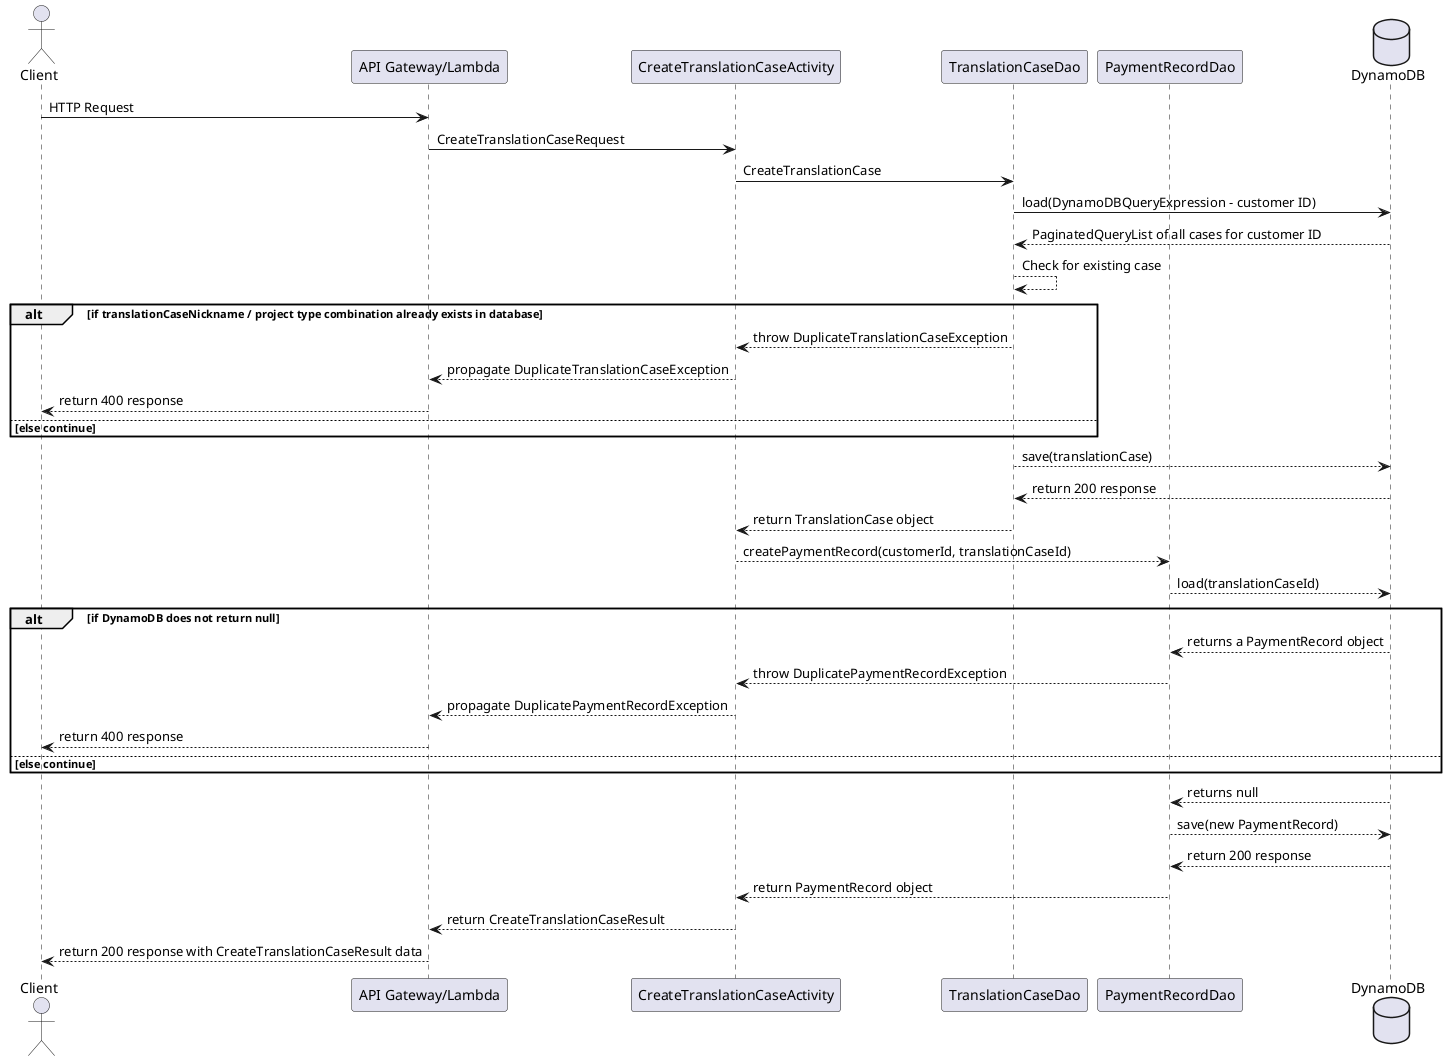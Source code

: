 @startuml

actor Client
participant "API Gateway/Lambda"
participant CreateTranslationCaseActivity
participant TranslationCaseDao
participant PaymentRecordDao
database    DynamoDB

Client -> "API Gateway/Lambda" : HTTP Request
"API Gateway/Lambda" -> CreateTranslationCaseActivity : CreateTranslationCaseRequest

CreateTranslationCaseActivity -> TranslationCaseDao : CreateTranslationCase
TranslationCaseDao -> DynamoDB : load(DynamoDBQueryExpression - customer ID)
DynamoDB --> TranslationCaseDao: PaginatedQueryList of all cases for customer ID
TranslationCaseDao --> TranslationCaseDao : Check for existing case

alt if translationCaseNickname / project type combination already exists in database
    TranslationCaseDao --> CreateTranslationCaseActivity: throw DuplicateTranslationCaseException
    CreateTranslationCaseActivity --> "API Gateway/Lambda": propagate DuplicateTranslationCaseException
    "API Gateway/Lambda" --> Client : return 400 response
else else continue
end

TranslationCaseDao --> DynamoDB : save(translationCase)
DynamoDB --> TranslationCaseDao : return 200 response
TranslationCaseDao --> CreateTranslationCaseActivity : return TranslationCase object
CreateTranslationCaseActivity --> PaymentRecordDao : createPaymentRecord(customerId, translationCaseId)
PaymentRecordDao --> DynamoDB : load(translationCaseId)

alt if DynamoDB does not return null
    DynamoDB --> PaymentRecordDao : returns a PaymentRecord object
    PaymentRecordDao --> CreateTranslationCaseActivity: throw DuplicatePaymentRecordException
    CreateTranslationCaseActivity --> "API Gateway/Lambda": propagate DuplicatePaymentRecordException
    "API Gateway/Lambda" --> Client : return 400 response
else else continue
end

DynamoDB --> PaymentRecordDao : returns null
PaymentRecordDao --> DynamoDB : save(new PaymentRecord)
DynamoDB --> PaymentRecordDao : return 200 response
PaymentRecordDao --> CreateTranslationCaseActivity : return PaymentRecord object
CreateTranslationCaseActivity --> "API Gateway/Lambda" : return CreateTranslationCaseResult
"API Gateway/Lambda" --> Client : return 200 response with CreateTranslationCaseResult data

@enduml